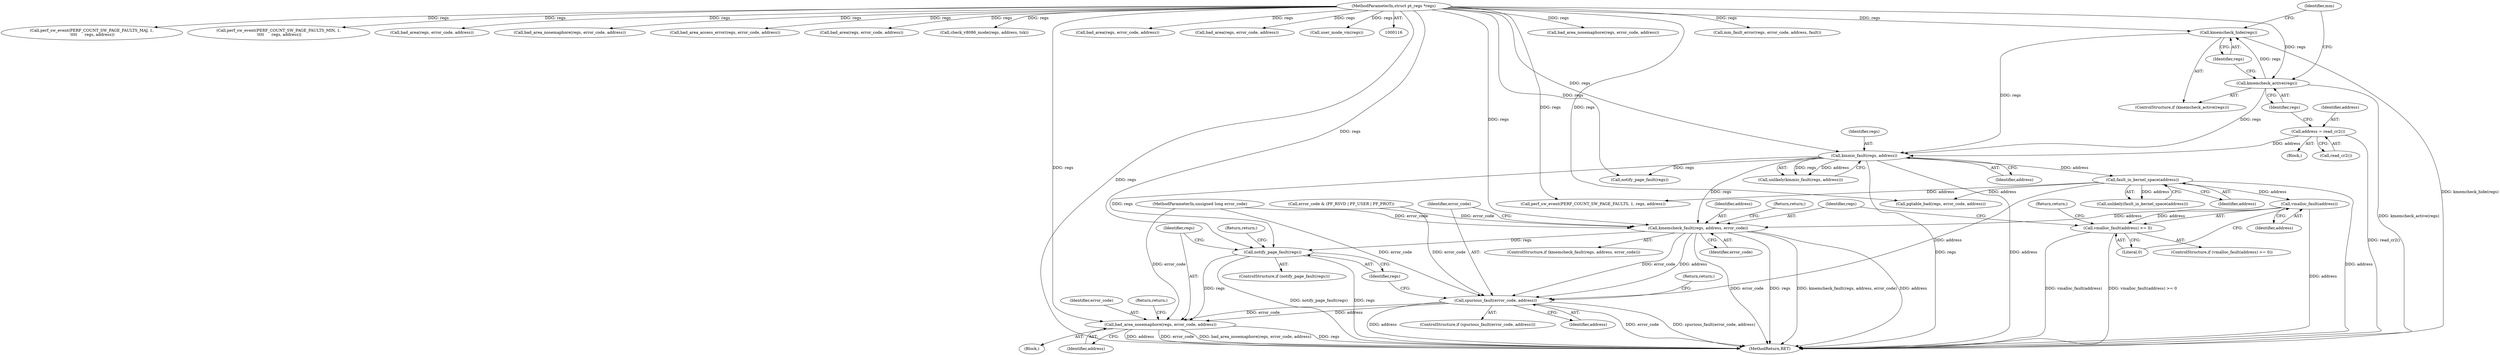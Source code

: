 digraph "0_linux_a8b0ca17b80e92faab46ee7179ba9e99ccb61233_52@API" {
"1000186" [label="(Call,vmalloc_fault(address))"];
"1000171" [label="(Call,fault_in_kernel_space(address))"];
"1000165" [label="(Call,kmmio_fault(regs, address))"];
"1000156" [label="(Call,kmemcheck_hide(regs))"];
"1000154" [label="(Call,kmemcheck_active(regs))"];
"1000117" [label="(MethodParameterIn,struct pt_regs *regs)"];
"1000150" [label="(Call,address = read_cr2())"];
"1000185" [label="(Call,vmalloc_fault(address) >= 0)"];
"1000191" [label="(Call,kmemcheck_fault(regs, address, error_code))"];
"1000197" [label="(Call,spurious_fault(error_code, address))"];
"1000205" [label="(Call,bad_area_nosemaphore(regs, error_code, address))"];
"1000202" [label="(Call,notify_page_fault(regs))"];
"1000191" [label="(Call,kmemcheck_fault(regs, address, error_code))"];
"1000165" [label="(Call,kmmio_fault(regs, address))"];
"1000197" [label="(Call,spurious_fault(error_code, address))"];
"1000241" [label="(Call,perf_sw_event(PERF_COUNT_SW_PAGE_FAULTS, 1, regs, address))"];
"1000164" [label="(Call,unlikely(kmmio_fault(regs, address)))"];
"1000176" [label="(Call,error_code & (PF_RSVD | PF_USER | PF_PROT))"];
"1000280" [label="(Call,bad_area_nosemaphore(regs, error_code, address))"];
"1000237" [label="(Call,pgtable_bad(regs, error_code, address))"];
"1000395" [label="(Call,mm_fault_error(regs, error_code, address, fault))"];
"1000195" [label="(Return,return;)"];
"1000170" [label="(Call,unlikely(fault_in_kernel_space(address)))"];
"1000200" [label="(Return,return;)"];
"1000415" [label="(Call,perf_sw_event(PERF_COUNT_SW_PAGE_FAULTS_MAJ, 1,\n \t\t\t\t      regs, address))"];
"1000194" [label="(Identifier,error_code)"];
"1000166" [label="(Identifier,regs)"];
"1000152" [label="(Call,read_cr2())"];
"1000118" [label="(MethodParameterIn,unsigned long error_code)"];
"1000192" [label="(Identifier,regs)"];
"1000206" [label="(Identifier,regs)"];
"1000187" [label="(Identifier,address)"];
"1000173" [label="(Block,)"];
"1000207" [label="(Identifier,error_code)"];
"1000205" [label="(Call,bad_area_nosemaphore(regs, error_code, address))"];
"1000198" [label="(Identifier,error_code)"];
"1000426" [label="(Call,perf_sw_event(PERF_COUNT_SW_PAGE_FAULTS_MIN, 1,\n \t\t\t\t      regs, address))"];
"1000208" [label="(Identifier,address)"];
"1000154" [label="(Call,kmemcheck_active(regs))"];
"1000209" [label="(Return,return;)"];
"1000186" [label="(Call,vmalloc_fault(address))"];
"1000151" [label="(Identifier,address)"];
"1000203" [label="(Identifier,regs)"];
"1000193" [label="(Identifier,address)"];
"1000362" [label="(Call,bad_area(regs, error_code, address))"];
"1000171" [label="(Call,fault_in_kernel_space(address))"];
"1000150" [label="(Call,address = read_cr2())"];
"1000253" [label="(Call,bad_area_nosemaphore(regs, error_code, address))"];
"1000374" [label="(Call,bad_area_access_error(regs, error_code, address))"];
"1000190" [label="(ControlStructure,if (kmemcheck_fault(regs, address, error_code)))"];
"1000326" [label="(Call,bad_area(regs, error_code, address))"];
"1000440" [label="(Call,check_v8086_mode(regs, address, tsk))"];
"1000199" [label="(Identifier,address)"];
"1000212" [label="(Call,notify_page_fault(regs))"];
"1000167" [label="(Identifier,address)"];
"1000202" [label="(Call,notify_page_fault(regs))"];
"1000449" [label="(MethodReturn,RET)"];
"1000153" [label="(ControlStructure,if (kmemcheck_active(regs)))"];
"1000304" [label="(Call,bad_area(regs, error_code, address))"];
"1000351" [label="(Call,bad_area(regs, error_code, address))"];
"1000185" [label="(Call,vmalloc_fault(address) >= 0)"];
"1000188" [label="(Literal,0)"];
"1000155" [label="(Identifier,regs)"];
"1000216" [label="(Call,user_mode_vm(regs))"];
"1000204" [label="(Return,return;)"];
"1000157" [label="(Identifier,regs)"];
"1000161" [label="(Identifier,mm)"];
"1000156" [label="(Call,kmemcheck_hide(regs))"];
"1000201" [label="(ControlStructure,if (notify_page_fault(regs)))"];
"1000184" [label="(ControlStructure,if (vmalloc_fault(address) >= 0))"];
"1000196" [label="(ControlStructure,if (spurious_fault(error_code, address)))"];
"1000189" [label="(Return,return;)"];
"1000117" [label="(MethodParameterIn,struct pt_regs *regs)"];
"1000119" [label="(Block,)"];
"1000172" [label="(Identifier,address)"];
"1000186" -> "1000185"  [label="AST: "];
"1000186" -> "1000187"  [label="CFG: "];
"1000187" -> "1000186"  [label="AST: "];
"1000188" -> "1000186"  [label="CFG: "];
"1000186" -> "1000449"  [label="DDG: address"];
"1000186" -> "1000185"  [label="DDG: address"];
"1000171" -> "1000186"  [label="DDG: address"];
"1000186" -> "1000191"  [label="DDG: address"];
"1000171" -> "1000170"  [label="AST: "];
"1000171" -> "1000172"  [label="CFG: "];
"1000172" -> "1000171"  [label="AST: "];
"1000170" -> "1000171"  [label="CFG: "];
"1000171" -> "1000449"  [label="DDG: address"];
"1000171" -> "1000170"  [label="DDG: address"];
"1000165" -> "1000171"  [label="DDG: address"];
"1000171" -> "1000197"  [label="DDG: address"];
"1000171" -> "1000237"  [label="DDG: address"];
"1000171" -> "1000241"  [label="DDG: address"];
"1000165" -> "1000164"  [label="AST: "];
"1000165" -> "1000167"  [label="CFG: "];
"1000166" -> "1000165"  [label="AST: "];
"1000167" -> "1000165"  [label="AST: "];
"1000164" -> "1000165"  [label="CFG: "];
"1000165" -> "1000449"  [label="DDG: regs"];
"1000165" -> "1000449"  [label="DDG: address"];
"1000165" -> "1000164"  [label="DDG: regs"];
"1000165" -> "1000164"  [label="DDG: address"];
"1000156" -> "1000165"  [label="DDG: regs"];
"1000154" -> "1000165"  [label="DDG: regs"];
"1000117" -> "1000165"  [label="DDG: regs"];
"1000150" -> "1000165"  [label="DDG: address"];
"1000165" -> "1000191"  [label="DDG: regs"];
"1000165" -> "1000202"  [label="DDG: regs"];
"1000165" -> "1000212"  [label="DDG: regs"];
"1000156" -> "1000153"  [label="AST: "];
"1000156" -> "1000157"  [label="CFG: "];
"1000157" -> "1000156"  [label="AST: "];
"1000161" -> "1000156"  [label="CFG: "];
"1000156" -> "1000449"  [label="DDG: kmemcheck_hide(regs)"];
"1000154" -> "1000156"  [label="DDG: regs"];
"1000117" -> "1000156"  [label="DDG: regs"];
"1000154" -> "1000153"  [label="AST: "];
"1000154" -> "1000155"  [label="CFG: "];
"1000155" -> "1000154"  [label="AST: "];
"1000157" -> "1000154"  [label="CFG: "];
"1000161" -> "1000154"  [label="CFG: "];
"1000154" -> "1000449"  [label="DDG: kmemcheck_active(regs)"];
"1000117" -> "1000154"  [label="DDG: regs"];
"1000117" -> "1000116"  [label="AST: "];
"1000117" -> "1000449"  [label="DDG: regs"];
"1000117" -> "1000191"  [label="DDG: regs"];
"1000117" -> "1000202"  [label="DDG: regs"];
"1000117" -> "1000205"  [label="DDG: regs"];
"1000117" -> "1000212"  [label="DDG: regs"];
"1000117" -> "1000216"  [label="DDG: regs"];
"1000117" -> "1000237"  [label="DDG: regs"];
"1000117" -> "1000241"  [label="DDG: regs"];
"1000117" -> "1000253"  [label="DDG: regs"];
"1000117" -> "1000280"  [label="DDG: regs"];
"1000117" -> "1000304"  [label="DDG: regs"];
"1000117" -> "1000326"  [label="DDG: regs"];
"1000117" -> "1000351"  [label="DDG: regs"];
"1000117" -> "1000362"  [label="DDG: regs"];
"1000117" -> "1000374"  [label="DDG: regs"];
"1000117" -> "1000395"  [label="DDG: regs"];
"1000117" -> "1000415"  [label="DDG: regs"];
"1000117" -> "1000426"  [label="DDG: regs"];
"1000117" -> "1000440"  [label="DDG: regs"];
"1000150" -> "1000119"  [label="AST: "];
"1000150" -> "1000152"  [label="CFG: "];
"1000151" -> "1000150"  [label="AST: "];
"1000152" -> "1000150"  [label="AST: "];
"1000155" -> "1000150"  [label="CFG: "];
"1000150" -> "1000449"  [label="DDG: read_cr2()"];
"1000185" -> "1000184"  [label="AST: "];
"1000185" -> "1000188"  [label="CFG: "];
"1000188" -> "1000185"  [label="AST: "];
"1000189" -> "1000185"  [label="CFG: "];
"1000192" -> "1000185"  [label="CFG: "];
"1000185" -> "1000449"  [label="DDG: vmalloc_fault(address)"];
"1000185" -> "1000449"  [label="DDG: vmalloc_fault(address) >= 0"];
"1000191" -> "1000190"  [label="AST: "];
"1000191" -> "1000194"  [label="CFG: "];
"1000192" -> "1000191"  [label="AST: "];
"1000193" -> "1000191"  [label="AST: "];
"1000194" -> "1000191"  [label="AST: "];
"1000195" -> "1000191"  [label="CFG: "];
"1000198" -> "1000191"  [label="CFG: "];
"1000191" -> "1000449"  [label="DDG: error_code"];
"1000191" -> "1000449"  [label="DDG: kmemcheck_fault(regs, address, error_code)"];
"1000191" -> "1000449"  [label="DDG: address"];
"1000191" -> "1000449"  [label="DDG: regs"];
"1000176" -> "1000191"  [label="DDG: error_code"];
"1000118" -> "1000191"  [label="DDG: error_code"];
"1000191" -> "1000197"  [label="DDG: error_code"];
"1000191" -> "1000197"  [label="DDG: address"];
"1000191" -> "1000202"  [label="DDG: regs"];
"1000197" -> "1000196"  [label="AST: "];
"1000197" -> "1000199"  [label="CFG: "];
"1000198" -> "1000197"  [label="AST: "];
"1000199" -> "1000197"  [label="AST: "];
"1000200" -> "1000197"  [label="CFG: "];
"1000203" -> "1000197"  [label="CFG: "];
"1000197" -> "1000449"  [label="DDG: spurious_fault(error_code, address)"];
"1000197" -> "1000449"  [label="DDG: address"];
"1000197" -> "1000449"  [label="DDG: error_code"];
"1000176" -> "1000197"  [label="DDG: error_code"];
"1000118" -> "1000197"  [label="DDG: error_code"];
"1000197" -> "1000205"  [label="DDG: error_code"];
"1000197" -> "1000205"  [label="DDG: address"];
"1000205" -> "1000173"  [label="AST: "];
"1000205" -> "1000208"  [label="CFG: "];
"1000206" -> "1000205"  [label="AST: "];
"1000207" -> "1000205"  [label="AST: "];
"1000208" -> "1000205"  [label="AST: "];
"1000209" -> "1000205"  [label="CFG: "];
"1000205" -> "1000449"  [label="DDG: regs"];
"1000205" -> "1000449"  [label="DDG: address"];
"1000205" -> "1000449"  [label="DDG: error_code"];
"1000205" -> "1000449"  [label="DDG: bad_area_nosemaphore(regs, error_code, address)"];
"1000202" -> "1000205"  [label="DDG: regs"];
"1000118" -> "1000205"  [label="DDG: error_code"];
"1000202" -> "1000201"  [label="AST: "];
"1000202" -> "1000203"  [label="CFG: "];
"1000203" -> "1000202"  [label="AST: "];
"1000204" -> "1000202"  [label="CFG: "];
"1000206" -> "1000202"  [label="CFG: "];
"1000202" -> "1000449"  [label="DDG: regs"];
"1000202" -> "1000449"  [label="DDG: notify_page_fault(regs)"];
}
